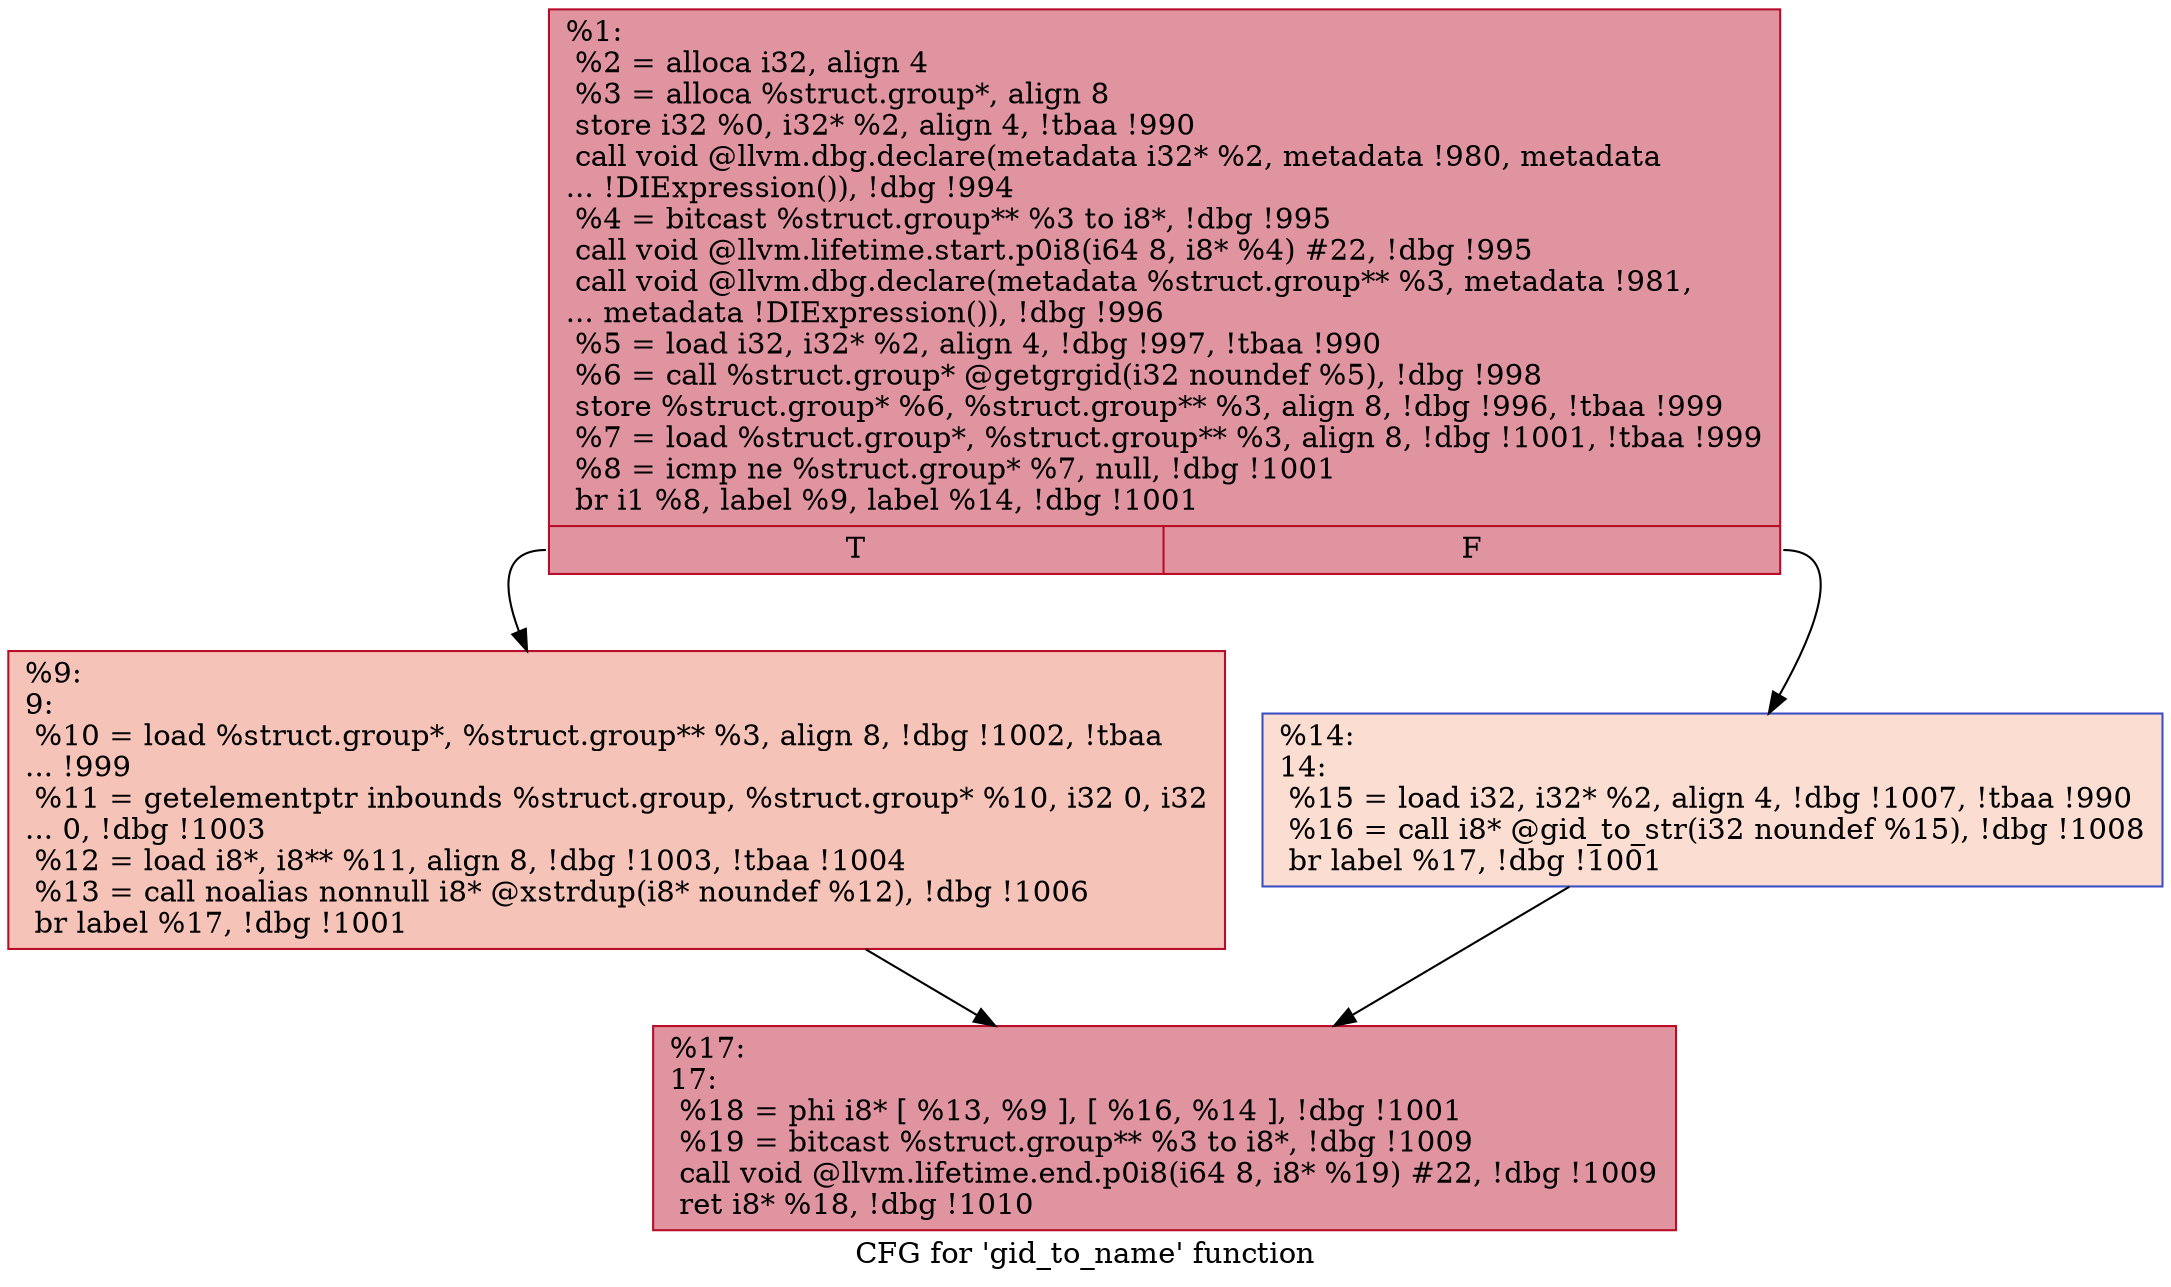 digraph "CFG for 'gid_to_name' function" {
	label="CFG for 'gid_to_name' function";

	Node0x2320020 [shape=record,color="#b70d28ff", style=filled, fillcolor="#b70d2870",label="{%1:\l  %2 = alloca i32, align 4\l  %3 = alloca %struct.group*, align 8\l  store i32 %0, i32* %2, align 4, !tbaa !990\l  call void @llvm.dbg.declare(metadata i32* %2, metadata !980, metadata\l... !DIExpression()), !dbg !994\l  %4 = bitcast %struct.group** %3 to i8*, !dbg !995\l  call void @llvm.lifetime.start.p0i8(i64 8, i8* %4) #22, !dbg !995\l  call void @llvm.dbg.declare(metadata %struct.group** %3, metadata !981,\l... metadata !DIExpression()), !dbg !996\l  %5 = load i32, i32* %2, align 4, !dbg !997, !tbaa !990\l  %6 = call %struct.group* @getgrgid(i32 noundef %5), !dbg !998\l  store %struct.group* %6, %struct.group** %3, align 8, !dbg !996, !tbaa !999\l  %7 = load %struct.group*, %struct.group** %3, align 8, !dbg !1001, !tbaa !999\l  %8 = icmp ne %struct.group* %7, null, !dbg !1001\l  br i1 %8, label %9, label %14, !dbg !1001\l|{<s0>T|<s1>F}}"];
	Node0x2320020:s0 -> Node0x23200a0;
	Node0x2320020:s1 -> Node0x23359c0;
	Node0x23200a0 [shape=record,color="#b70d28ff", style=filled, fillcolor="#e8765c70",label="{%9:\l9:                                                \l  %10 = load %struct.group*, %struct.group** %3, align 8, !dbg !1002, !tbaa\l... !999\l  %11 = getelementptr inbounds %struct.group, %struct.group* %10, i32 0, i32\l... 0, !dbg !1003\l  %12 = load i8*, i8** %11, align 8, !dbg !1003, !tbaa !1004\l  %13 = call noalias nonnull i8* @xstrdup(i8* noundef %12), !dbg !1006\l  br label %17, !dbg !1001\l}"];
	Node0x23200a0 -> Node0x2335a10;
	Node0x23359c0 [shape=record,color="#3d50c3ff", style=filled, fillcolor="#f7b39670",label="{%14:\l14:                                               \l  %15 = load i32, i32* %2, align 4, !dbg !1007, !tbaa !990\l  %16 = call i8* @gid_to_str(i32 noundef %15), !dbg !1008\l  br label %17, !dbg !1001\l}"];
	Node0x23359c0 -> Node0x2335a10;
	Node0x2335a10 [shape=record,color="#b70d28ff", style=filled, fillcolor="#b70d2870",label="{%17:\l17:                                               \l  %18 = phi i8* [ %13, %9 ], [ %16, %14 ], !dbg !1001\l  %19 = bitcast %struct.group** %3 to i8*, !dbg !1009\l  call void @llvm.lifetime.end.p0i8(i64 8, i8* %19) #22, !dbg !1009\l  ret i8* %18, !dbg !1010\l}"];
}
